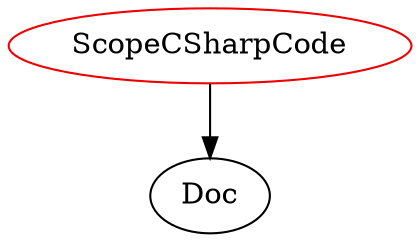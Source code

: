 digraph scopecsharpcode{
ScopeCSharpCode -> Doc;
ScopeCSharpCode	[shape=oval, color=red2, label="ScopeCSharpCode"];
}
